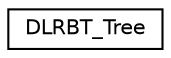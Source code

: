digraph G
{
  edge [fontname="Helvetica",fontsize="10",labelfontname="Helvetica",labelfontsize="10"];
  node [fontname="Helvetica",fontsize="10",shape=record];
  rankdir=LR;
  Node1 [label="DLRBT_Tree",height=0.2,width=0.4,color="black", fillcolor="white", style="filled",URL="$d1/d5d/structDLRBT__Tree.html"];
}
